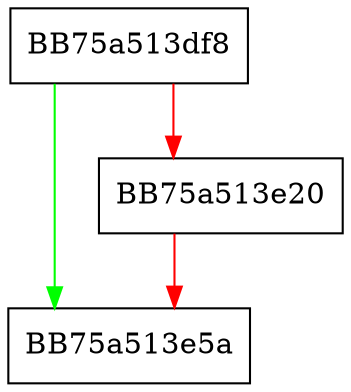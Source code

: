 digraph _Change_array {
  node [shape="box"];
  graph [splines=ortho];
  BB75a513df8 -> BB75a513e5a [color="green"];
  BB75a513df8 -> BB75a513e20 [color="red"];
  BB75a513e20 -> BB75a513e5a [color="red"];
}
